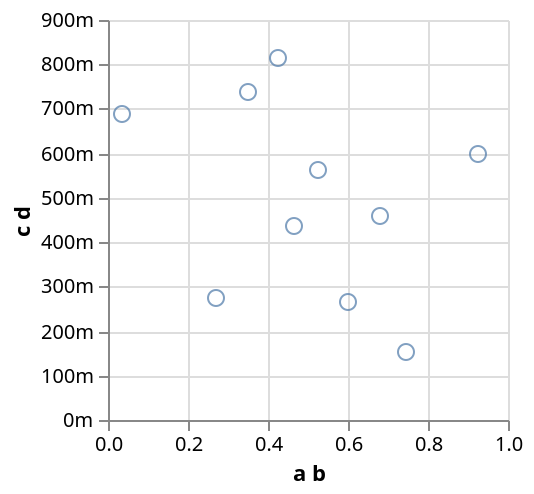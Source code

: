 {
    "$schema": "http://vega.github.io/schema/vega/v3.0.json",
    "autosize": "pad",
    "padding": 5,
    "data": [
        {
            "name": "source_0",
            "values": [
                {
                    "a b": 0.9228935641885049,
                    "c d": 0.5982771352733822
                },
                {
                    "a b": 0.6819537235661846,
                    "c d": 0.4599852852378238
                },
                {
                    "a b": 0.035533848836472814,
                    "c d": 0.6863884491167203
                },
                {
                    "a b": 0.3491133898504284,
                    "c d": 0.7368153745410643
                },
                {
                    "a b": 0.42475313594111874,
                    "c d": 0.8129620247637963
                },
                {
                    "a b": 0.5239172250991592,
                    "c d": 0.5616266265239936
                },
                {
                    "a b": 0.4668258532026234,
                    "c d": 0.436625706645942
                },
                {
                    "a b": 0.2692059264553106,
                    "c d": 0.2746758424896977
                },
                {
                    "a b": 0.6009825566170259,
                    "c d": 0.2648775327299746
                },
                {
                    "a b": 0.7457746080337384,
                    "c d": 0.15435369511584507
                }
            ],
            "format": {
                "type": "json",
                "parse": {
                    "a b": "number",
                    "c d": "number"
                }
            },
            "transform": [
                {
                    "type": "filter",
                    "expr": "datum[\"a b\"] !== null && !isNaN(datum[\"a b\"]) && datum[\"c d\"] !== null && !isNaN(datum[\"c d\"])"
                }
            ]
        }
    ],
    "signals": [
        {
            "name": "width",
            "update": "200"
        },
        {
            "name": "height",
            "update": "200"
        },
        {
            "name": "unit",
            "value": {},
            "on": [
                {
                    "events": "mousemove",
                    "update": "group()._id ? group() : unit"
                }
            ]
        }
    ],
    "marks": [
        {
            "name": "nested_main_group",
            "type": "group",
            "encode": {
                "update": {
                    "width": {
                        "signal": "width"
                    },
                    "height": {
                        "signal": "height"
                    }
                }
            },
            "marks": [
                {
                    "name": "marks",
                    "type": "symbol",
                    "role": "point",
                    "from": {
                        "data": "source_0"
                    },
                    "encode": {
                        "update": {
                            "x": {
                                "scale": "x",
                                "field": "a b"
                            },
                            "y": {
                                "scale": "y",
                                "field": "c d"
                            },
                            "stroke": {
                                "value": "#4c78a8"
                            },
                            "fill": {
                                "value": "transparent"
                            },
                            "opacity": {
                                "value": 0.7
                            }
                        }
                    }
                }
            ]
        }
    ],
    "scales": [
        {
            "name": "x",
            "type": "linear",
            "domain": {
                "data": "source_0",
                "field": "a b"
            },
            "range": [
                0,
                200
            ],
            "round": true,
            "nice": true,
            "zero": true
        },
        {
            "name": "y",
            "type": "linear",
            "domain": {
                "data": "source_0",
                "field": "c d"
            },
            "range": [
                200,
                0
            ],
            "round": true,
            "nice": true,
            "zero": true
        }
    ],
    "axes": [
        {
            "scale": "x",
            "format": "s",
            "orient": "bottom",
            "tickCount": 5,
            "title": "a b",
            "zindex": 1
        },
        {
            "scale": "x",
            "domain": false,
            "format": "s",
            "grid": true,
            "labels": false,
            "orient": "bottom",
            "tickCount": 5,
            "ticks": false,
            "zindex": 0,
            "gridScale": "y"
        },
        {
            "scale": "y",
            "format": "s",
            "orient": "left",
            "title": "c d",
            "zindex": 1
        },
        {
            "scale": "y",
            "domain": false,
            "format": "s",
            "grid": true,
            "labels": false,
            "orient": "left",
            "ticks": false,
            "zindex": 0,
            "gridScale": "x"
        }
    ]
}